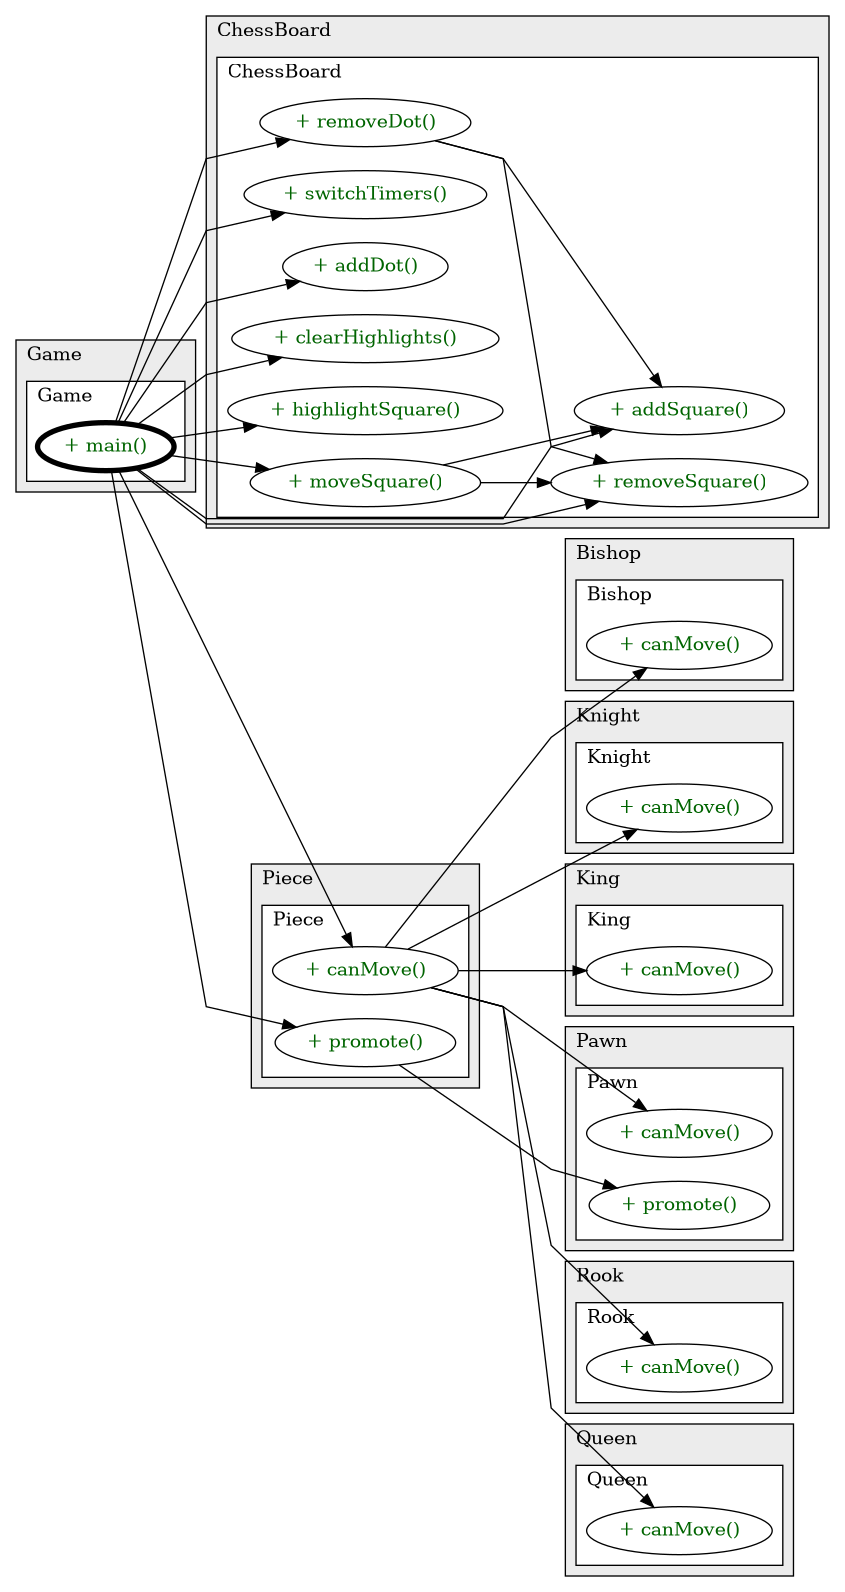 @startuml

/' diagram meta data start
config=CallConfiguration;
{
  "rootMethod": "Game#main(String[])",
  "projectClassification": {
    "searchMode": "OpenProject", // OpenProject, AllProjects
    "includedProjects": "",
    "pathEndKeywords": "*.impl",
    "isClientPath": "",
    "isClientName": "",
    "isTestPath": "",
    "isTestName": "",
    "isMappingPath": "",
    "isMappingName": "",
    "isDataAccessPath": "",
    "isDataAccessName": "",
    "isDataStructurePath": "",
    "isDataStructureName": "",
    "isInterfaceStructuresPath": "",
    "isInterfaceStructuresName": "",
    "isEntryPointPath": "",
    "isEntryPointName": "",
    "treatFinalFieldsAsMandatory": false
  },
  "graphRestriction": {
    "classPackageExcludeFilter": "",
    "classPackageIncludeFilter": "",
    "classNameExcludeFilter": "",
    "classNameIncludeFilter": "",
    "methodNameExcludeFilter": "",
    "methodNameIncludeFilter": "",
    "removeByInheritance": "", // inheritance/annotation based filtering is done in a second step
    "removeByAnnotation": "",
    "removeByClassPackage": "", // cleanup the graph after inheritance/annotation based filtering is done
    "removeByClassName": "",
    "cutMappings": false,
    "cutEnum": true,
    "cutTests": true,
    "cutClient": true,
    "cutDataAccess": false,
    "cutInterfaceStructures": false,
    "cutDataStructures": false,
    "cutGetterAndSetter": true,
    "cutConstructors": true
  },
  "graphTraversal": {
    "forwardDepth": 3,
    "backwardDepth": 3,
    "classPackageExcludeFilter": "",
    "classPackageIncludeFilter": "",
    "classNameExcludeFilter": "",
    "classNameIncludeFilter": "",
    "methodNameExcludeFilter": "",
    "methodNameIncludeFilter": "",
    "hideMappings": false,
    "hideDataStructures": false,
    "hidePrivateMethods": true,
    "hideInterfaceCalls": true, // indirection: implementation -> interface (is hidden) -> implementation
    "onlyShowApplicationEntryPoints": false, // root node is included
    "useMethodCallsForStructureDiagram": "ForwardOnly" // ForwardOnly, BothDirections, No
  },
  "details": {
    "aggregation": "GroupByClass", // ByClass, GroupByClass, None
    "showMethodParametersTypes": false,
    "showMethodParametersNames": false,
    "showMethodReturnType": false,
    "showPackageLevels": 2,
    "showCallOrder": false,
    "edgeMode": "MethodsOnly", // TypesOnly, MethodsOnly, TypesAndMethods, MethodsAndDirectTypeUsage
    "showDetailedClassStructure": false
  },
  "rootClass": "Game",
  "extensionCallbackMethod": "" // qualified.class.name#methodName - signature: public static String method(String)
}
diagram meta data end '/



digraph g {
    rankdir="LR"
    splines=polyline
    

'nodes 
subgraph cluster_1302572058 { 
   	label=ChessBoard
	labeljust=l
	fillcolor="#ececec"
	style=filled
   
   subgraph cluster_1909510894 { 
   	label=ChessBoard
	labeljust=l
	fillcolor=white
	style=filled
   
   ChessBoard1302572058XXXaddDot912907619[
	label="+ addDot()"
	style=filled
	fillcolor=white
	tooltip="ChessBoard

&#10;  Adds a dot marker to a specified board square.&#10;  Useful for highlighting possible moves or indicating special squares.&#10; &#10;  @param row Row index of the target square&#10;  @param col Column index of the target square&#10;  @param color Color of the dot to be displayed&#10; "
	fontcolor=darkgreen
];

ChessBoard1302572058XXXaddSquare1600053876[
	label="+ addSquare()"
	style=filled
	fillcolor=white
	tooltip="ChessBoard

&#10;  Adds a piece to a specific square on the board.&#10; &#10;  @param row Row index of the square&#10;  @param col Column index of the square&#10;  @param icon Piece's icon to be displayed&#10; "
	fontcolor=darkgreen
];

ChessBoard1302572058XXXclearHighlights0[
	label="+ clearHighlights()"
	style=filled
	fillcolor=white
	tooltip="ChessBoard

&#10;  Removes all square highlights, resetting to the original board color pattern.&#10; "
	fontcolor=darkgreen
];

ChessBoard1302572058XXXhighlightSquare912907619[
	label="+ highlightSquare()"
	style=filled
	fillcolor=white
	tooltip="ChessBoard

&#10;  Highlights a specific square with a given color.&#10; &#10;  @param row Row index of the square&#10;  @param col Column index of the square&#10;  @param color Highlight color&#10; "
	fontcolor=darkgreen
];

ChessBoard1302572058XXXmoveSquare333100908[
	label="+ moveSquare()"
	style=filled
	fillcolor=white
	tooltip="ChessBoard

&#10;  Moves a piece from one square to another on the board.&#10;  Removes the piece from the source square and places it in the destination square.&#10; &#10;  @param fromRow Source square's row index&#10;  @param fromCol Source square's column index&#10;  @param toRow Destination square's row index&#10;  @param toCol Destination square's column index&#10;  @param icon ImageIcon representing the piece being moved&#10; "
	fontcolor=darkgreen
];

ChessBoard1302572058XXXremoveDot924727534[
	label="+ removeDot()"
	style=filled
	fillcolor=white
	tooltip="ChessBoard

&#10;  Removes a dot from a square and optionally replaces it with a piece.&#10; &#10;  @param row Row index of the square&#10;  @param col Column index of the square&#10;  @param piece Piece to be placed after dot removal (can be null)&#10; "
	fontcolor=darkgreen
];

ChessBoard1302572058XXXremoveSquare515322732[
	label="+ removeSquare()"
	style=filled
	fillcolor=white
	tooltip="ChessBoard

&#10;  Removes all components from a specific square.&#10; &#10;  @param row Row index of the square&#10;  @param col Column index of the square&#10; "
	fontcolor=darkgreen
];

ChessBoard1302572058XXXswitchTimers1808118735[
	label="+ switchTimers()"
	style=filled
	fillcolor=white
	tooltip="ChessBoard

&#10;  Switches active timers between White and Black players.&#10;  Also updates the visual representation to indicate the current player's turn.&#10; &#10;  @param color Color of the player whose turn is ending&#10; "
	fontcolor=darkgreen
];
} 
} 

subgraph cluster_1990023133 { 
   	label=Bishop
	labeljust=l
	fillcolor="#ececec"
	style=filled
   
   subgraph cluster_2053276430 { 
   	label=Bishop
	labeljust=l
	fillcolor=white
	style=filled
   
   Bishop1990023133XXXcanMove1163750345[
	label="+ canMove()"
	style=filled
	fillcolor=white
	tooltip="Bishop

&#10;  Determines if the Bishop can move from its current position to a target position&#10;  on the chessboard according to chess rules.&#10; &#10;  @param fromRow the starting row of the Bishop.&#10;  @param fromCol the starting column of the Bishop.&#10;  @param toRow the target row for the Bishop.&#10;  @param toCol the target column for the Bishop.&#10;  @param board the current state of the chessboard represented as a 2D array of Pieces.&#10;  @param movethe last move made on the board, though not required for the Bishop's movement.&#10;  @return true if the move is valid, false otherwise.&#10; "
	fontcolor=darkgreen
];
} 
} 

subgraph cluster_2042963283 { 
   	label=Knight
	labeljust=l
	fillcolor="#ececec"
	style=filled
   
   subgraph cluster_545212146 { 
   	label=Knight
	labeljust=l
	fillcolor=white
	style=filled
   
   Knight2042963283XXXcanMove1163750345[
	label="+ canMove()"
	style=filled
	fillcolor=white
	tooltip="Knight

&#10;  Determines if the Knight can move from its current position to a target position&#10;  on the chessboard according to chess rules.&#10; &#10;  @param fromRow the starting row of the Knight.&#10;  @param fromCol the starting column of the Knight.&#10;  @param toRow the target row for the Knight.&#10;  @param toCol the target column for the Knight.&#10;  @param board the current state of the chessboard represented as a 2D array of Pieces.&#10;  @param movethe last move made on the board, though not required for the Knight's movement.&#10;  @return true if the move is valid, false otherwise.&#10; "
	fontcolor=darkgreen
];
} 
} 

subgraph cluster_2211858 { 
   	label=Game
	labeljust=l
	fillcolor="#ececec"
	style=filled
   
   subgraph cluster_1336445842 { 
   	label=Game
	labeljust=l
	fillcolor=white
	style=filled
   
   Game2211858XXXmain1859653459[
	label="+ main()"
	style=filled
	fillcolor=white
	tooltip="Game

&#10;  Main entry point for the chess game application.&#10;  Launches a new game instance.&#10; &#10;  @param args Command-line arguments (not used in this application)&#10; "
	penwidth=4
	fontcolor=darkgreen
];
} 
} 

subgraph cluster_2338743 { 
   	label=King
	labeljust=l
	fillcolor="#ececec"
	style=filled
   
   subgraph cluster_2026140558 { 
   	label=King
	labeljust=l
	fillcolor=white
	style=filled
   
   King2338743XXXcanMove1163750345[
	label="+ canMove()"
	style=filled
	fillcolor=white
	tooltip="King

&#10;  Determines if the King can move from its current position to a target position&#10;  on the chessboard according to chess rules, including castling.&#10; &#10;  @param fromRow the starting row of the King.&#10;  @param fromCol the starting column of the King.&#10;  @param toRow the target row for the King.&#10;  @param toCol the target column for the King.&#10;  @param board the current state of the chessboard represented as a 2D array of Pieces.&#10;  @param movethe last move made on the board, though not required for the King's movement.&#10;  @return true if the move is valid, false otherwise.&#10; "
	fontcolor=darkgreen
];
} 
} 

subgraph cluster_2480296 { 
   	label=Pawn
	labeljust=l
	fillcolor="#ececec"
	style=filled
   
   subgraph cluster_119366190 { 
   	label=Pawn
	labeljust=l
	fillcolor=white
	style=filled
   
   Pawn2480296XXXcanMove1163750345[
	label="+ canMove()"
	style=filled
	fillcolor=white
	tooltip="Pawn

&#10;  Determines if the Pawn can move from its current position to a target position&#10;  on the chessboard according to chess rules.&#10; &#10;  @param fromRow the starting row of the Pawn.&#10;  @param fromCol the starting column of the Pawn.&#10;  @param toRow the target row for the Pawn.&#10;  @param toCol the target column for the Pawn.&#10;  @param board the current state of the chessboard represented as a 2D array of Pieces.&#10;  @param movethe last move made on the board, used for en passant validation.&#10;  @return true if the move is valid, false otherwise.&#10; "
	fontcolor=darkgreen
];

Pawn2480296XXXpromote1880049385[
	label="+ promote()"
	style=filled
	fillcolor=white
	tooltip="Pawn

&#10;  Promotes the Pawn to another piece when it reaches the opposite end of the board.&#10;  The new piece can be a Rook, Bishop, Knight, or Queen.&#10; &#10;  @param board the current state of the chessboard represented as a 2D array of Pieces.&#10;  @param row the row of the Pawn to be promoted.&#10;  @param col the column of the Pawn to be promoted.&#10;  @param promoteTo the type of piece to promote the Pawn to (\"Rook\", \"Bishop\", \"Knight\", or \"Queen\").&#10; "
	fontcolor=darkgreen
];
} 
} 

subgraph cluster_2553081 { 
   	label=Rook
	labeljust=l
	fillcolor="#ececec"
	style=filled
   
   subgraph cluster_833055950 { 
   	label=Rook
	labeljust=l
	fillcolor=white
	style=filled
   
   Rook2553081XXXcanMove1163750345[
	label="+ canMove()"
	style=filled
	fillcolor=white
	tooltip="Rook

&#10;  Determines if the Rook can move from its current position to a target position&#10;  on the chessboard according to chess rules.&#10; &#10;  @param fromRow the starting row of the Rook.&#10;  @param fromCol the starting column of the Rook.&#10;  @param toRow the target row for the Rook.&#10;  @param toCol the target column for the Rook.&#10;  @param board the current state of the chessboard represented as a 2D array of Pieces.&#10;  @param movethe last move made on the board, though not required for the Rook's movement.&#10;  @return true if the move is valid, false otherwise.&#10; "
	fontcolor=darkgreen
];
} 
} 

subgraph cluster_77109966 { 
   	label=Piece
	labeljust=l
	fillcolor="#ececec"
	style=filled
   
   subgraph cluster_1768403026 { 
   	label=Piece
	labeljust=l
	fillcolor=white
	style=filled
   
   Piece77109966XXXcanMove1163750345[
	label="+ canMove()"
	style=filled
	fillcolor=white
	tooltip="Piece

/// Abstract method to validate if a piece can move from one position to another.&#10;/// Each specific piece type (Pawn, Rook, Knight, etc.) must implement its own&#10;/// movement rules by overriding this method.&#10;///&#10;/// @param fromRow The starting row of the move&#10;/// @param fromCol The starting column of the move&#10;/// @param toRow The destination row of the move&#10;/// @param toCol The destination column of the move&#10;/// @param board The current state of the chessboard&#10;/// @param move The move being attempted&#10;/// @return true if the move is valid, false otherwise"
	fontcolor=darkgreen
];

Piece77109966XXXpromote1880049385[
	label="+ promote()"
	style=filled
	fillcolor=white
	tooltip="Piece

/// Handles piece promotion for pieces that can transform (typically pawns).&#10;/// This method is intentionally left empty in the base class and should be&#10;/// overridden by specific piece implementations if needed.&#10;///&#10;/// @param board The current state of the chessboard&#10;/// @param row The row where the promotion occurs&#10;/// @param col The column where the promotion occurs&#10;/// @param promoteTo The type of piece to promote to"
	fontcolor=darkgreen
];
} 
} 

subgraph cluster_78391050 { 
   	label=Queen
	labeljust=l
	fillcolor="#ececec"
	style=filled
   
   subgraph cluster_1255951142 { 
   	label=Queen
	labeljust=l
	fillcolor=white
	style=filled
   
   Queen78391050XXXcanMove1163750345[
	label="+ canMove()"
	style=filled
	fillcolor=white
	tooltip="Queen

&#10;  Determines if the Queen can move from its current position to a target position&#10;  on the chessboard according to chess rules.&#10; &#10;  @param fromRow the starting row of the Queen.&#10;  @param fromCol the starting column of the Queen.&#10;  @param toRow the target row for the Queen.&#10;  @param toCol the target column for the Queen.&#10;  @param board the current state of the chessboard represented as a 2D array of Pieces.&#10;  @param movethe last move made on the board, though not required for the Queen's movement.&#10;  @return true if the move is valid, false otherwise.&#10; "
	fontcolor=darkgreen
];
} 
} 

'edges    
ChessBoard1302572058XXXmoveSquare333100908 -> ChessBoard1302572058XXXaddSquare1600053876;
ChessBoard1302572058XXXmoveSquare333100908 -> ChessBoard1302572058XXXremoveSquare515322732;
ChessBoard1302572058XXXremoveDot924727534 -> ChessBoard1302572058XXXaddSquare1600053876;
ChessBoard1302572058XXXremoveDot924727534 -> ChessBoard1302572058XXXremoveSquare515322732;
Game2211858XXXmain1859653459 -> ChessBoard1302572058XXXaddDot912907619;
Game2211858XXXmain1859653459 -> ChessBoard1302572058XXXaddSquare1600053876;
Game2211858XXXmain1859653459 -> ChessBoard1302572058XXXclearHighlights0;
Game2211858XXXmain1859653459 -> ChessBoard1302572058XXXhighlightSquare912907619;
Game2211858XXXmain1859653459 -> ChessBoard1302572058XXXmoveSquare333100908;
Game2211858XXXmain1859653459 -> ChessBoard1302572058XXXremoveDot924727534;
Game2211858XXXmain1859653459 -> ChessBoard1302572058XXXremoveSquare515322732;
Game2211858XXXmain1859653459 -> ChessBoard1302572058XXXswitchTimers1808118735;
Game2211858XXXmain1859653459 -> Piece77109966XXXcanMove1163750345;
Game2211858XXXmain1859653459 -> Piece77109966XXXpromote1880049385;
Piece77109966XXXcanMove1163750345 -> Bishop1990023133XXXcanMove1163750345;
Piece77109966XXXcanMove1163750345 -> King2338743XXXcanMove1163750345;
Piece77109966XXXcanMove1163750345 -> Knight2042963283XXXcanMove1163750345;
Piece77109966XXXcanMove1163750345 -> Pawn2480296XXXcanMove1163750345;
Piece77109966XXXcanMove1163750345 -> Queen78391050XXXcanMove1163750345;
Piece77109966XXXcanMove1163750345 -> Rook2553081XXXcanMove1163750345;
Piece77109966XXXpromote1880049385 -> Pawn2480296XXXpromote1880049385;
    
}
@enduml